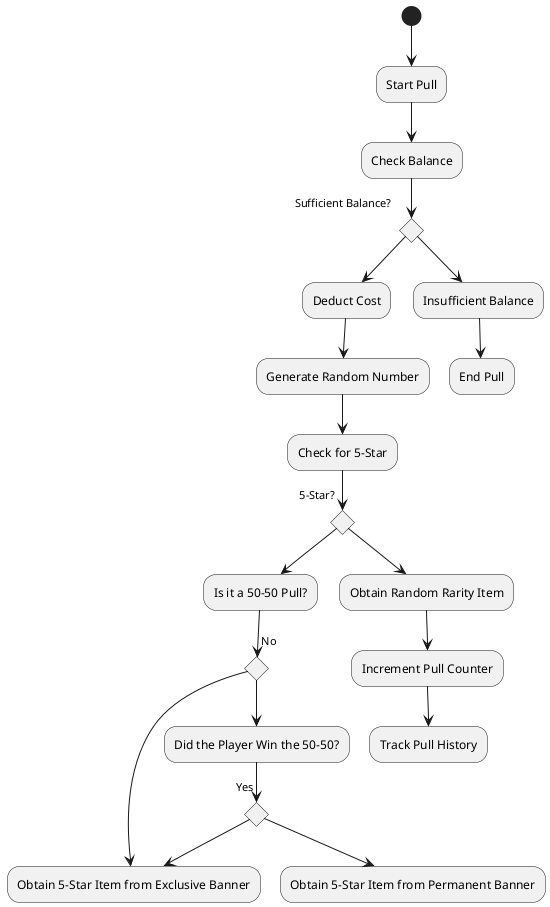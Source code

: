@startuml GachaPullingActivityDiagram

(*) --> "Start Pull"
--> "Check Balance" 

if "Sufficient Balance?" then
  --> "Deduct Cost"
  --> "Generate Random Number"
  --> "Check for 5-Star"
  
  if "5-Star?" then
    --> "Is it a 50-50 Pull?"
    if "No" then
      --> "Obtain 5-Star Item from Exclusive Banner"
    else
      --> "Did the Player Win the 50-50?"
      if "Yes" then
        --> "Obtain 5-Star Item from Exclusive Banner"
      else
        --> "Obtain 5-Star Item from Permanent Banner"
      endif
    endif
  else
    --> "Obtain Random Rarity Item"
  endif

  --> "Increment Pull Counter"
  --> "Track Pull History"
else
  --> "Insufficient Balance"
endif

--> "End Pull"

@enduml
